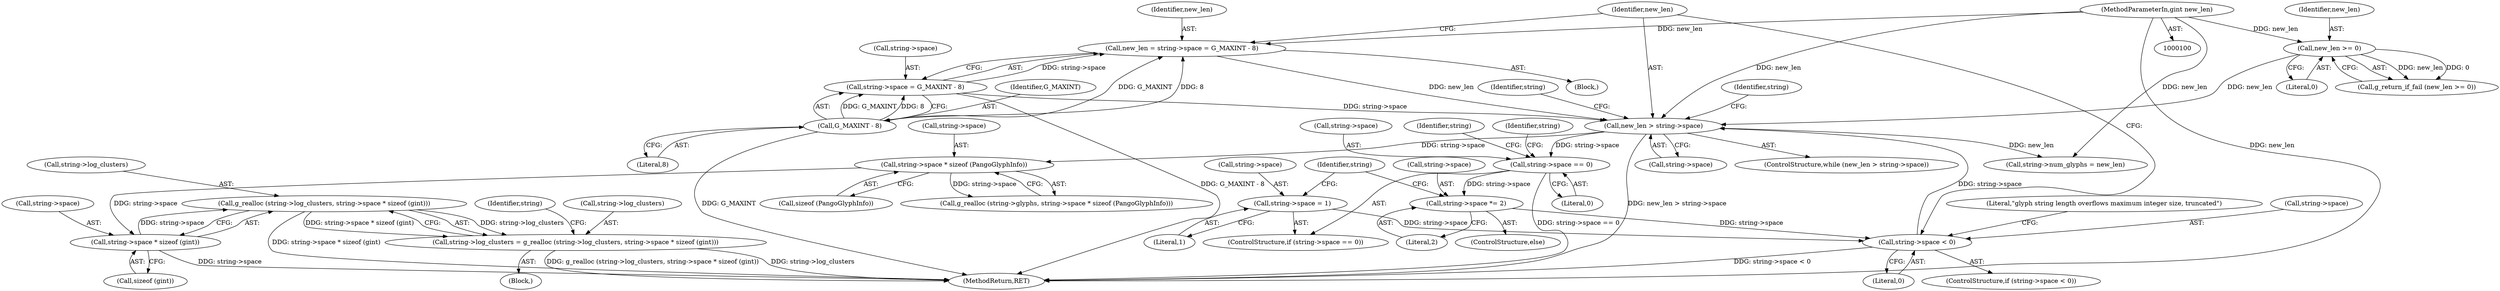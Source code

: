 digraph "1_pango_4de30e5500eaeb49f4bf0b7a07f718e149a2ed5e@API" {
"1000168" [label="(Call,g_realloc (string->log_clusters, string->space * sizeof (gint)))"];
"1000172" [label="(Call,string->space * sizeof (gint))"];
"1000158" [label="(Call,string->space * sizeof (PangoGlyphInfo))"];
"1000109" [label="(Call,new_len > string->space)"];
"1000141" [label="(Call,new_len = string->space = G_MAXINT - 8)"];
"1000102" [label="(MethodParameterIn,gint new_len)"];
"1000143" [label="(Call,string->space = G_MAXINT - 8)"];
"1000147" [label="(Call,G_MAXINT - 8)"];
"1000105" [label="(Call,new_len >= 0)"];
"1000133" [label="(Call,string->space < 0)"];
"1000121" [label="(Call,string->space = 1)"];
"1000127" [label="(Call,string->space *= 2)"];
"1000116" [label="(Call,string->space == 0)"];
"1000164" [label="(Call,string->log_clusters = g_realloc (string->log_clusters, string->space * sizeof (gint)))"];
"1000126" [label="(ControlStructure,else)"];
"1000128" [label="(Call,string->space)"];
"1000122" [label="(Call,string->space)"];
"1000143" [label="(Call,string->space = G_MAXINT - 8)"];
"1000137" [label="(Literal,0)"];
"1000180" [label="(Identifier,string)"];
"1000104" [label="(Call,g_return_if_fail (new_len >= 0))"];
"1000111" [label="(Call,string->space)"];
"1000109" [label="(Call,new_len > string->space)"];
"1000141" [label="(Call,new_len = string->space = G_MAXINT - 8)"];
"1000140" [label="(Literal,\"glyph string length overflows maximum integer size, truncated\")"];
"1000117" [label="(Call,string->space)"];
"1000165" [label="(Call,string->log_clusters)"];
"1000110" [label="(Identifier,new_len)"];
"1000120" [label="(Literal,0)"];
"1000142" [label="(Identifier,new_len)"];
"1000164" [label="(Call,string->log_clusters = g_realloc (string->log_clusters, string->space * sizeof (gint)))"];
"1000118" [label="(Identifier,string)"];
"1000138" [label="(Block,)"];
"1000108" [label="(ControlStructure,while (new_len > string->space))"];
"1000169" [label="(Call,string->log_clusters)"];
"1000147" [label="(Call,G_MAXINT - 8)"];
"1000148" [label="(Identifier,G_MAXINT)"];
"1000135" [label="(Identifier,string)"];
"1000183" [label="(MethodReturn,RET)"];
"1000129" [label="(Identifier,string)"];
"1000178" [label="(Call,string->num_glyphs = new_len)"];
"1000133" [label="(Call,string->space < 0)"];
"1000131" [label="(Literal,2)"];
"1000107" [label="(Literal,0)"];
"1000159" [label="(Call,string->space)"];
"1000125" [label="(Literal,1)"];
"1000162" [label="(Call,sizeof (PangoGlyphInfo))"];
"1000127" [label="(Call,string->space *= 2)"];
"1000168" [label="(Call,g_realloc (string->log_clusters, string->space * sizeof (gint)))"];
"1000103" [label="(Block,)"];
"1000106" [label="(Identifier,new_len)"];
"1000102" [label="(MethodParameterIn,gint new_len)"];
"1000149" [label="(Literal,8)"];
"1000116" [label="(Call,string->space == 0)"];
"1000154" [label="(Call,g_realloc (string->glyphs, string->space * sizeof (PangoGlyphInfo)))"];
"1000115" [label="(ControlStructure,if (string->space == 0))"];
"1000176" [label="(Call,sizeof (gint))"];
"1000134" [label="(Call,string->space)"];
"1000152" [label="(Identifier,string)"];
"1000132" [label="(ControlStructure,if (string->space < 0))"];
"1000173" [label="(Call,string->space)"];
"1000105" [label="(Call,new_len >= 0)"];
"1000172" [label="(Call,string->space * sizeof (gint))"];
"1000158" [label="(Call,string->space * sizeof (PangoGlyphInfo))"];
"1000121" [label="(Call,string->space = 1)"];
"1000123" [label="(Identifier,string)"];
"1000144" [label="(Call,string->space)"];
"1000168" -> "1000164"  [label="AST: "];
"1000168" -> "1000172"  [label="CFG: "];
"1000169" -> "1000168"  [label="AST: "];
"1000172" -> "1000168"  [label="AST: "];
"1000164" -> "1000168"  [label="CFG: "];
"1000168" -> "1000183"  [label="DDG: string->space * sizeof (gint)"];
"1000168" -> "1000164"  [label="DDG: string->log_clusters"];
"1000168" -> "1000164"  [label="DDG: string->space * sizeof (gint)"];
"1000172" -> "1000168"  [label="DDG: string->space"];
"1000172" -> "1000176"  [label="CFG: "];
"1000173" -> "1000172"  [label="AST: "];
"1000176" -> "1000172"  [label="AST: "];
"1000172" -> "1000183"  [label="DDG: string->space"];
"1000158" -> "1000172"  [label="DDG: string->space"];
"1000158" -> "1000154"  [label="AST: "];
"1000158" -> "1000162"  [label="CFG: "];
"1000159" -> "1000158"  [label="AST: "];
"1000162" -> "1000158"  [label="AST: "];
"1000154" -> "1000158"  [label="CFG: "];
"1000158" -> "1000154"  [label="DDG: string->space"];
"1000109" -> "1000158"  [label="DDG: string->space"];
"1000109" -> "1000108"  [label="AST: "];
"1000109" -> "1000111"  [label="CFG: "];
"1000110" -> "1000109"  [label="AST: "];
"1000111" -> "1000109"  [label="AST: "];
"1000118" -> "1000109"  [label="CFG: "];
"1000152" -> "1000109"  [label="CFG: "];
"1000109" -> "1000183"  [label="DDG: new_len > string->space"];
"1000141" -> "1000109"  [label="DDG: new_len"];
"1000105" -> "1000109"  [label="DDG: new_len"];
"1000102" -> "1000109"  [label="DDG: new_len"];
"1000143" -> "1000109"  [label="DDG: string->space"];
"1000133" -> "1000109"  [label="DDG: string->space"];
"1000109" -> "1000116"  [label="DDG: string->space"];
"1000109" -> "1000178"  [label="DDG: new_len"];
"1000141" -> "1000138"  [label="AST: "];
"1000141" -> "1000143"  [label="CFG: "];
"1000142" -> "1000141"  [label="AST: "];
"1000143" -> "1000141"  [label="AST: "];
"1000110" -> "1000141"  [label="CFG: "];
"1000102" -> "1000141"  [label="DDG: new_len"];
"1000143" -> "1000141"  [label="DDG: string->space"];
"1000147" -> "1000141"  [label="DDG: G_MAXINT"];
"1000147" -> "1000141"  [label="DDG: 8"];
"1000102" -> "1000100"  [label="AST: "];
"1000102" -> "1000183"  [label="DDG: new_len"];
"1000102" -> "1000105"  [label="DDG: new_len"];
"1000102" -> "1000178"  [label="DDG: new_len"];
"1000143" -> "1000147"  [label="CFG: "];
"1000144" -> "1000143"  [label="AST: "];
"1000147" -> "1000143"  [label="AST: "];
"1000143" -> "1000183"  [label="DDG: G_MAXINT - 8"];
"1000147" -> "1000143"  [label="DDG: G_MAXINT"];
"1000147" -> "1000143"  [label="DDG: 8"];
"1000147" -> "1000149"  [label="CFG: "];
"1000148" -> "1000147"  [label="AST: "];
"1000149" -> "1000147"  [label="AST: "];
"1000147" -> "1000183"  [label="DDG: G_MAXINT"];
"1000105" -> "1000104"  [label="AST: "];
"1000105" -> "1000107"  [label="CFG: "];
"1000106" -> "1000105"  [label="AST: "];
"1000107" -> "1000105"  [label="AST: "];
"1000104" -> "1000105"  [label="CFG: "];
"1000105" -> "1000104"  [label="DDG: new_len"];
"1000105" -> "1000104"  [label="DDG: 0"];
"1000133" -> "1000132"  [label="AST: "];
"1000133" -> "1000137"  [label="CFG: "];
"1000134" -> "1000133"  [label="AST: "];
"1000137" -> "1000133"  [label="AST: "];
"1000110" -> "1000133"  [label="CFG: "];
"1000140" -> "1000133"  [label="CFG: "];
"1000133" -> "1000183"  [label="DDG: string->space < 0"];
"1000121" -> "1000133"  [label="DDG: string->space"];
"1000127" -> "1000133"  [label="DDG: string->space"];
"1000121" -> "1000115"  [label="AST: "];
"1000121" -> "1000125"  [label="CFG: "];
"1000122" -> "1000121"  [label="AST: "];
"1000125" -> "1000121"  [label="AST: "];
"1000135" -> "1000121"  [label="CFG: "];
"1000127" -> "1000126"  [label="AST: "];
"1000127" -> "1000131"  [label="CFG: "];
"1000128" -> "1000127"  [label="AST: "];
"1000131" -> "1000127"  [label="AST: "];
"1000135" -> "1000127"  [label="CFG: "];
"1000116" -> "1000127"  [label="DDG: string->space"];
"1000116" -> "1000115"  [label="AST: "];
"1000116" -> "1000120"  [label="CFG: "];
"1000117" -> "1000116"  [label="AST: "];
"1000120" -> "1000116"  [label="AST: "];
"1000123" -> "1000116"  [label="CFG: "];
"1000129" -> "1000116"  [label="CFG: "];
"1000116" -> "1000183"  [label="DDG: string->space == 0"];
"1000164" -> "1000103"  [label="AST: "];
"1000165" -> "1000164"  [label="AST: "];
"1000180" -> "1000164"  [label="CFG: "];
"1000164" -> "1000183"  [label="DDG: string->log_clusters"];
"1000164" -> "1000183"  [label="DDG: g_realloc (string->log_clusters, string->space * sizeof (gint))"];
}
